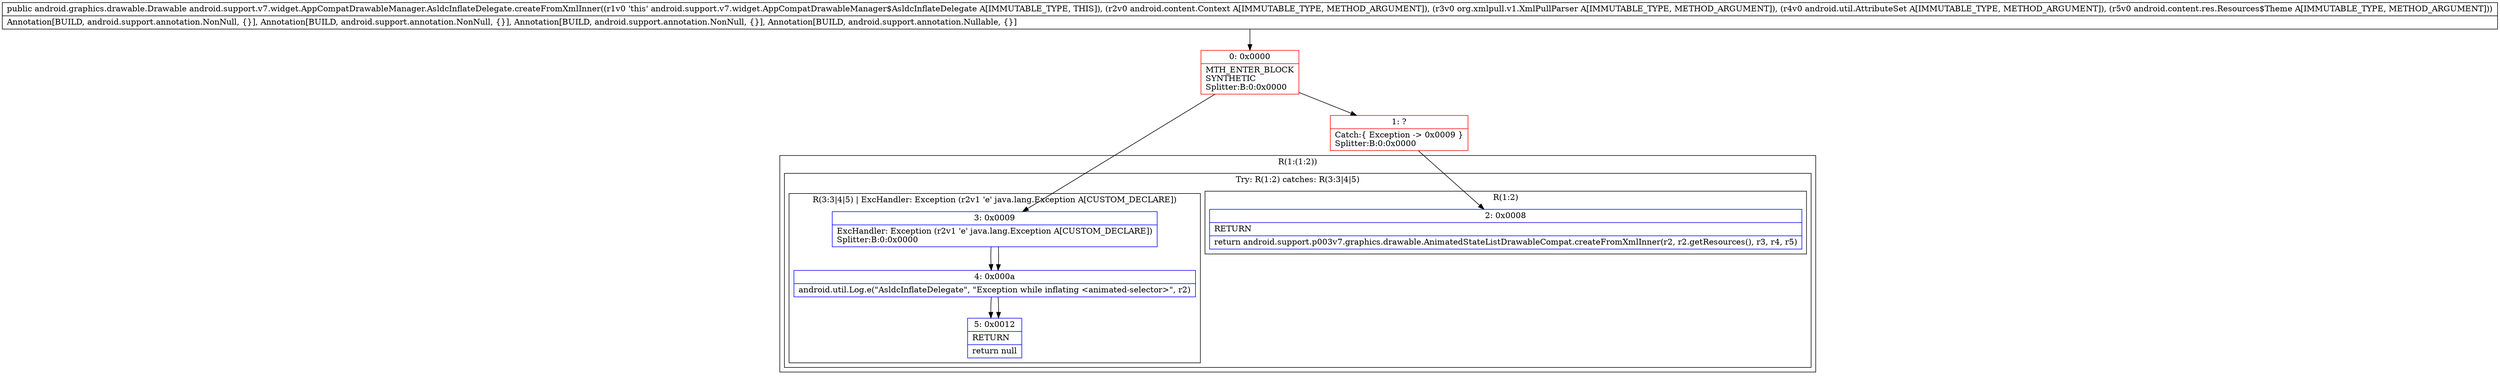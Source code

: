 digraph "CFG forandroid.support.v7.widget.AppCompatDrawableManager.AsldcInflateDelegate.createFromXmlInner(Landroid\/content\/Context;Lorg\/xmlpull\/v1\/XmlPullParser;Landroid\/util\/AttributeSet;Landroid\/content\/res\/Resources$Theme;)Landroid\/graphics\/drawable\/Drawable;" {
subgraph cluster_Region_285678935 {
label = "R(1:(1:2))";
node [shape=record,color=blue];
subgraph cluster_TryCatchRegion_222511276 {
label = "Try: R(1:2) catches: R(3:3|4|5)";
node [shape=record,color=blue];
subgraph cluster_Region_382078704 {
label = "R(1:2)";
node [shape=record,color=blue];
Node_2 [shape=record,label="{2\:\ 0x0008|RETURN\l|return android.support.p003v7.graphics.drawable.AnimatedStateListDrawableCompat.createFromXmlInner(r2, r2.getResources(), r3, r4, r5)\l}"];
}
subgraph cluster_Region_41763526 {
label = "R(3:3|4|5) | ExcHandler: Exception (r2v1 'e' java.lang.Exception A[CUSTOM_DECLARE])\l";
node [shape=record,color=blue];
Node_3 [shape=record,label="{3\:\ 0x0009|ExcHandler: Exception (r2v1 'e' java.lang.Exception A[CUSTOM_DECLARE])\lSplitter:B:0:0x0000\l}"];
Node_4 [shape=record,label="{4\:\ 0x000a|android.util.Log.e(\"AsldcInflateDelegate\", \"Exception while inflating \<animated\-selector\>\", r2)\l}"];
Node_5 [shape=record,label="{5\:\ 0x0012|RETURN\l|return null\l}"];
}
}
}
subgraph cluster_Region_41763526 {
label = "R(3:3|4|5) | ExcHandler: Exception (r2v1 'e' java.lang.Exception A[CUSTOM_DECLARE])\l";
node [shape=record,color=blue];
Node_3 [shape=record,label="{3\:\ 0x0009|ExcHandler: Exception (r2v1 'e' java.lang.Exception A[CUSTOM_DECLARE])\lSplitter:B:0:0x0000\l}"];
Node_4 [shape=record,label="{4\:\ 0x000a|android.util.Log.e(\"AsldcInflateDelegate\", \"Exception while inflating \<animated\-selector\>\", r2)\l}"];
Node_5 [shape=record,label="{5\:\ 0x0012|RETURN\l|return null\l}"];
}
Node_0 [shape=record,color=red,label="{0\:\ 0x0000|MTH_ENTER_BLOCK\lSYNTHETIC\lSplitter:B:0:0x0000\l}"];
Node_1 [shape=record,color=red,label="{1\:\ ?|Catch:\{ Exception \-\> 0x0009 \}\lSplitter:B:0:0x0000\l}"];
MethodNode[shape=record,label="{public android.graphics.drawable.Drawable android.support.v7.widget.AppCompatDrawableManager.AsldcInflateDelegate.createFromXmlInner((r1v0 'this' android.support.v7.widget.AppCompatDrawableManager$AsldcInflateDelegate A[IMMUTABLE_TYPE, THIS]), (r2v0 android.content.Context A[IMMUTABLE_TYPE, METHOD_ARGUMENT]), (r3v0 org.xmlpull.v1.XmlPullParser A[IMMUTABLE_TYPE, METHOD_ARGUMENT]), (r4v0 android.util.AttributeSet A[IMMUTABLE_TYPE, METHOD_ARGUMENT]), (r5v0 android.content.res.Resources$Theme A[IMMUTABLE_TYPE, METHOD_ARGUMENT]))  | Annotation[BUILD, android.support.annotation.NonNull, \{\}], Annotation[BUILD, android.support.annotation.NonNull, \{\}], Annotation[BUILD, android.support.annotation.NonNull, \{\}], Annotation[BUILD, android.support.annotation.Nullable, \{\}]\l}"];
MethodNode -> Node_0;
Node_3 -> Node_4;
Node_4 -> Node_5;
Node_3 -> Node_4;
Node_4 -> Node_5;
Node_0 -> Node_1;
Node_0 -> Node_3;
Node_1 -> Node_2;
}

